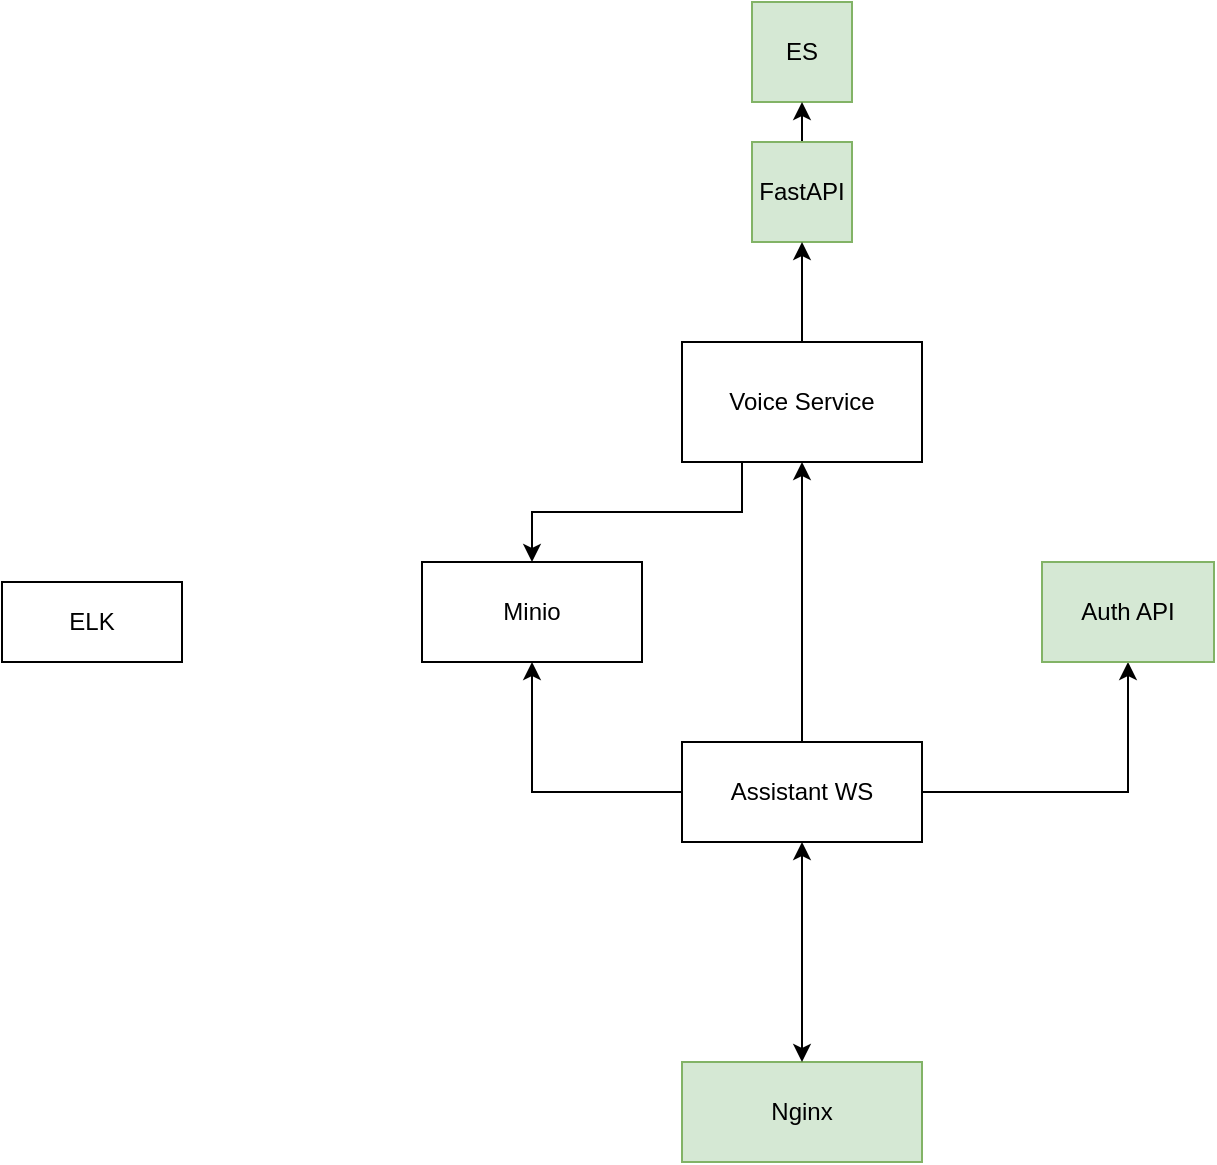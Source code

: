 <mxfile version="20.5.3" type="github">
  <diagram id="Ix7QWcQuGPu8SkgUfga9" name="Страница 1">
    <mxGraphModel dx="1422" dy="762" grid="1" gridSize="10" guides="1" tooltips="1" connect="1" arrows="1" fold="1" page="1" pageScale="1" pageWidth="827" pageHeight="1169" math="0" shadow="0">
      <root>
        <mxCell id="0" />
        <mxCell id="1" parent="0" />
        <mxCell id="u7zNJJLeJ_4J5_nsvkjZ-1" value="ES" style="rounded=0;whiteSpace=wrap;html=1;fillColor=#d5e8d4;strokeColor=#82b366;" parent="1" vertex="1">
          <mxGeometry x="565" y="230" width="50" height="50" as="geometry" />
        </mxCell>
        <mxCell id="u7zNJJLeJ_4J5_nsvkjZ-43" style="edgeStyle=orthogonalEdgeStyle;rounded=0;orthogonalLoop=1;jettySize=auto;html=1;exitX=0.5;exitY=0;exitDx=0;exitDy=0;entryX=0.5;entryY=1;entryDx=0;entryDy=0;fontFamily=Helvetica;fontSize=12;fontColor=default;" parent="1" source="u7zNJJLeJ_4J5_nsvkjZ-3" target="u7zNJJLeJ_4J5_nsvkjZ-1" edge="1">
          <mxGeometry relative="1" as="geometry" />
        </mxCell>
        <mxCell id="u7zNJJLeJ_4J5_nsvkjZ-3" value="FastAPI" style="rounded=0;whiteSpace=wrap;html=1;fillColor=#d5e8d4;strokeColor=#82b366;" parent="1" vertex="1">
          <mxGeometry x="565" y="300" width="50" height="50" as="geometry" />
        </mxCell>
        <mxCell id="u7zNJJLeJ_4J5_nsvkjZ-34" style="edgeStyle=orthogonalEdgeStyle;rounded=0;orthogonalLoop=1;jettySize=auto;html=1;exitX=0;exitY=0.5;exitDx=0;exitDy=0;entryX=0.5;entryY=1;entryDx=0;entryDy=0;fontFamily=Helvetica;fontSize=12;fontColor=default;" parent="1" source="u7zNJJLeJ_4J5_nsvkjZ-5" target="u7zNJJLeJ_4J5_nsvkjZ-28" edge="1">
          <mxGeometry relative="1" as="geometry" />
        </mxCell>
        <mxCell id="u7zNJJLeJ_4J5_nsvkjZ-41" style="edgeStyle=orthogonalEdgeStyle;rounded=0;orthogonalLoop=1;jettySize=auto;html=1;exitX=1;exitY=0.5;exitDx=0;exitDy=0;entryX=0.5;entryY=1;entryDx=0;entryDy=0;fontFamily=Helvetica;fontSize=12;fontColor=default;" parent="1" source="u7zNJJLeJ_4J5_nsvkjZ-5" target="u7zNJJLeJ_4J5_nsvkjZ-11" edge="1">
          <mxGeometry relative="1" as="geometry" />
        </mxCell>
        <mxCell id="u7zNJJLeJ_4J5_nsvkjZ-5" value="Assistant WS" style="rounded=0;whiteSpace=wrap;html=1;" parent="1" vertex="1">
          <mxGeometry x="530" y="600" width="120" height="50" as="geometry" />
        </mxCell>
        <mxCell id="u7zNJJLeJ_4J5_nsvkjZ-10" value="Nginx" style="rounded=0;whiteSpace=wrap;html=1;strokeColor=#82b366;fontFamily=Helvetica;fontSize=12;fillColor=#d5e8d4;" parent="1" vertex="1">
          <mxGeometry x="530" y="760" width="120" height="50" as="geometry" />
        </mxCell>
        <mxCell id="u7zNJJLeJ_4J5_nsvkjZ-11" value="Auth API" style="rounded=0;whiteSpace=wrap;html=1;strokeColor=#82b366;fontFamily=Helvetica;fontSize=12;fillColor=#d5e8d4;" parent="1" vertex="1">
          <mxGeometry x="710" y="510" width="86" height="50" as="geometry" />
        </mxCell>
        <mxCell id="u7zNJJLeJ_4J5_nsvkjZ-35" style="edgeStyle=orthogonalEdgeStyle;rounded=0;orthogonalLoop=1;jettySize=auto;html=1;exitX=0.25;exitY=1;exitDx=0;exitDy=0;entryX=0.5;entryY=0;entryDx=0;entryDy=0;fontFamily=Helvetica;fontSize=12;fontColor=default;" parent="1" source="u7zNJJLeJ_4J5_nsvkjZ-25" target="u7zNJJLeJ_4J5_nsvkjZ-28" edge="1">
          <mxGeometry relative="1" as="geometry" />
        </mxCell>
        <mxCell id="u7zNJJLeJ_4J5_nsvkjZ-42" style="edgeStyle=orthogonalEdgeStyle;rounded=0;orthogonalLoop=1;jettySize=auto;html=1;exitX=0.5;exitY=0;exitDx=0;exitDy=0;fontFamily=Helvetica;fontSize=12;fontColor=default;" parent="1" source="u7zNJJLeJ_4J5_nsvkjZ-25" target="u7zNJJLeJ_4J5_nsvkjZ-3" edge="1">
          <mxGeometry relative="1" as="geometry" />
        </mxCell>
        <mxCell id="u7zNJJLeJ_4J5_nsvkjZ-25" value="Voice Service" style="rounded=0;whiteSpace=wrap;html=1;strokeColor=default;fontFamily=Helvetica;fontSize=12;fontColor=default;fillColor=default;" parent="1" vertex="1">
          <mxGeometry x="530" y="400" width="120" height="60" as="geometry" />
        </mxCell>
        <mxCell id="u7zNJJLeJ_4J5_nsvkjZ-28" value="Minio" style="rounded=0;whiteSpace=wrap;html=1;strokeColor=default;fontFamily=Helvetica;fontSize=12;fontColor=default;fillColor=default;" parent="1" vertex="1">
          <mxGeometry x="400" y="510" width="110" height="50" as="geometry" />
        </mxCell>
        <mxCell id="A7L_TqZQ5Q1wADwV6mf0-1" value="" style="endArrow=classic;startArrow=classic;html=1;rounded=0;entryX=0.5;entryY=1;entryDx=0;entryDy=0;" edge="1" parent="1" source="u7zNJJLeJ_4J5_nsvkjZ-10" target="u7zNJJLeJ_4J5_nsvkjZ-5">
          <mxGeometry width="50" height="50" relative="1" as="geometry">
            <mxPoint x="565" y="730" as="sourcePoint" />
            <mxPoint x="615" y="680" as="targetPoint" />
            <Array as="points" />
          </mxGeometry>
        </mxCell>
        <mxCell id="A7L_TqZQ5Q1wADwV6mf0-5" value="" style="endArrow=classic;html=1;rounded=0;entryX=0.5;entryY=1;entryDx=0;entryDy=0;exitX=0.5;exitY=0;exitDx=0;exitDy=0;" edge="1" parent="1" source="u7zNJJLeJ_4J5_nsvkjZ-5" target="u7zNJJLeJ_4J5_nsvkjZ-25">
          <mxGeometry width="50" height="50" relative="1" as="geometry">
            <mxPoint x="590" y="590" as="sourcePoint" />
            <mxPoint x="615" y="520" as="targetPoint" />
          </mxGeometry>
        </mxCell>
        <mxCell id="A7L_TqZQ5Q1wADwV6mf0-15" value="ELK" style="rounded=0;whiteSpace=wrap;html=1;" vertex="1" parent="1">
          <mxGeometry x="190" y="520" width="90" height="40" as="geometry" />
        </mxCell>
      </root>
    </mxGraphModel>
  </diagram>
</mxfile>
